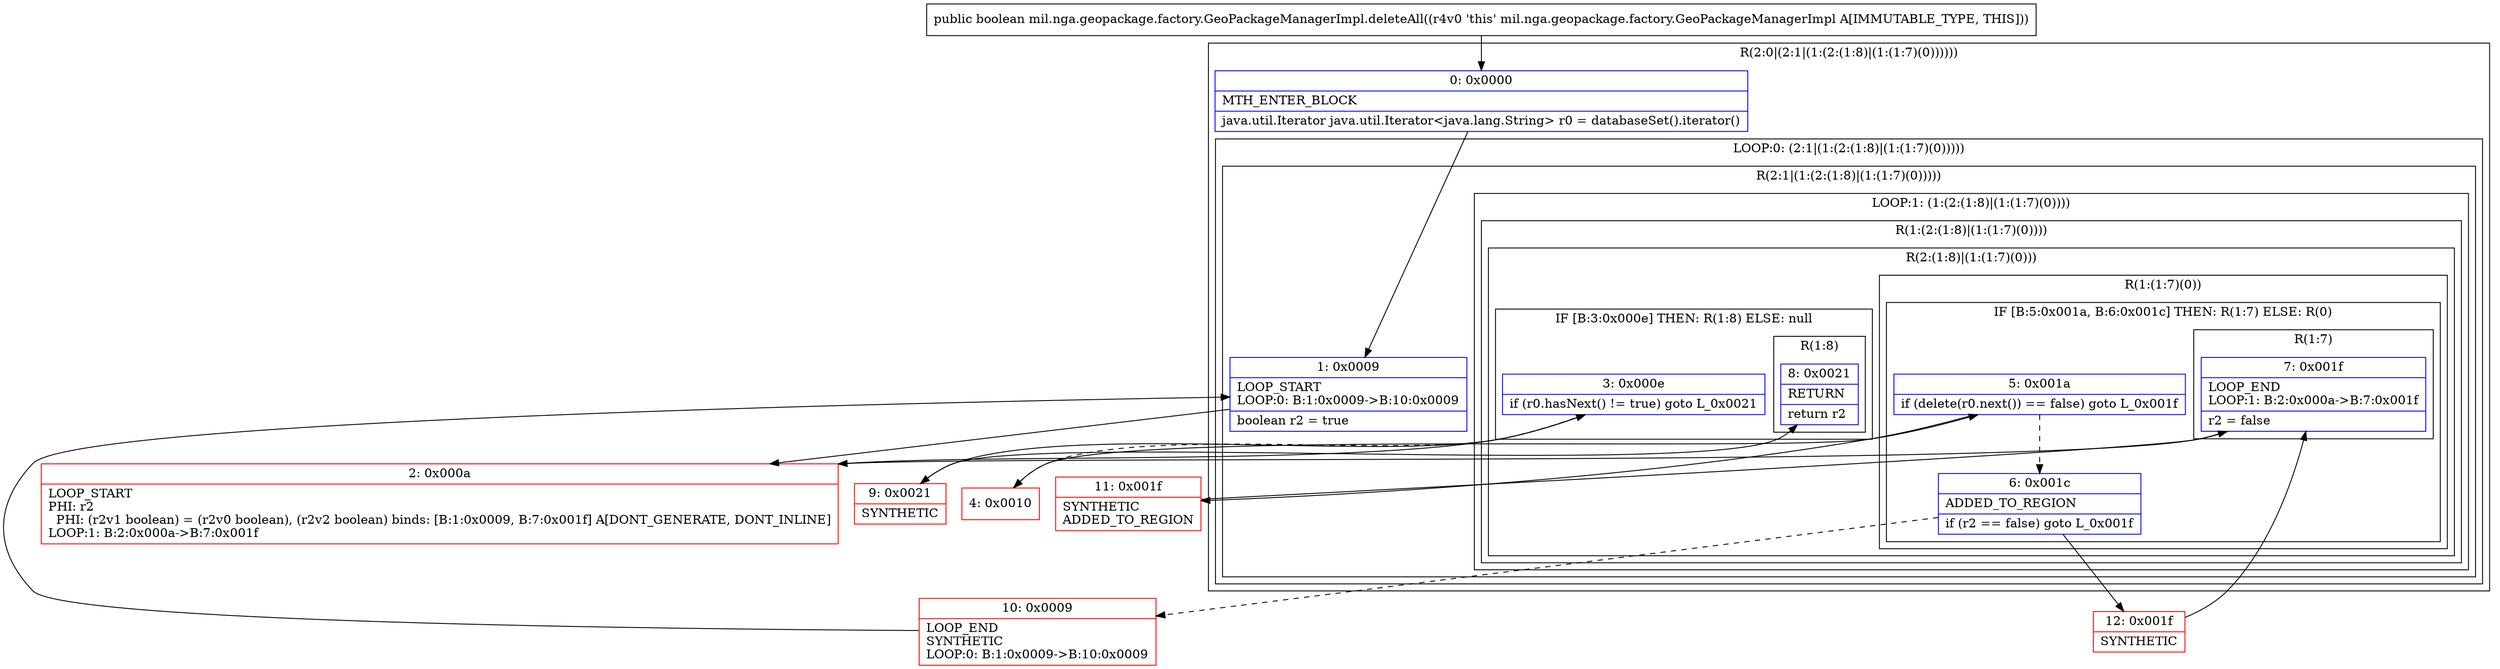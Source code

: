 digraph "CFG formil.nga.geopackage.factory.GeoPackageManagerImpl.deleteAll()Z" {
subgraph cluster_Region_1621684224 {
label = "R(2:0|(2:1|(1:(2:(1:8)|(1:(1:7)(0))))))";
node [shape=record,color=blue];
Node_0 [shape=record,label="{0\:\ 0x0000|MTH_ENTER_BLOCK\l|java.util.Iterator java.util.Iterator\<java.lang.String\> r0 = databaseSet().iterator()\l}"];
subgraph cluster_LoopRegion_1118310334 {
label = "LOOP:0: (2:1|(1:(2:(1:8)|(1:(1:7)(0)))))";
node [shape=record,color=blue];
subgraph cluster_Region_1047214723 {
label = "R(2:1|(1:(2:(1:8)|(1:(1:7)(0)))))";
node [shape=record,color=blue];
Node_1 [shape=record,label="{1\:\ 0x0009|LOOP_START\lLOOP:0: B:1:0x0009\-\>B:10:0x0009\l|boolean r2 = true\l}"];
subgraph cluster_LoopRegion_1083610606 {
label = "LOOP:1: (1:(2:(1:8)|(1:(1:7)(0))))";
node [shape=record,color=blue];
subgraph cluster_Region_579587290 {
label = "R(1:(2:(1:8)|(1:(1:7)(0))))";
node [shape=record,color=blue];
subgraph cluster_Region_2043860758 {
label = "R(2:(1:8)|(1:(1:7)(0)))";
node [shape=record,color=blue];
subgraph cluster_IfRegion_378525400 {
label = "IF [B:3:0x000e] THEN: R(1:8) ELSE: null";
node [shape=record,color=blue];
Node_3 [shape=record,label="{3\:\ 0x000e|if (r0.hasNext() != true) goto L_0x0021\l}"];
subgraph cluster_Region_1907738972 {
label = "R(1:8)";
node [shape=record,color=blue];
Node_8 [shape=record,label="{8\:\ 0x0021|RETURN\l|return r2\l}"];
}
}
subgraph cluster_Region_2072375917 {
label = "R(1:(1:7)(0))";
node [shape=record,color=blue];
subgraph cluster_IfRegion_1107837458 {
label = "IF [B:5:0x001a, B:6:0x001c] THEN: R(1:7) ELSE: R(0)";
node [shape=record,color=blue];
Node_5 [shape=record,label="{5\:\ 0x001a|if (delete(r0.next()) == false) goto L_0x001f\l}"];
Node_6 [shape=record,label="{6\:\ 0x001c|ADDED_TO_REGION\l|if (r2 == false) goto L_0x001f\l}"];
subgraph cluster_Region_426042814 {
label = "R(1:7)";
node [shape=record,color=blue];
Node_7 [shape=record,label="{7\:\ 0x001f|LOOP_END\lLOOP:1: B:2:0x000a\-\>B:7:0x001f\l|r2 = false\l}"];
}
subgraph cluster_Region_256389398 {
label = "R(0)";
node [shape=record,color=blue];
}
}
}
}
}
}
}
}
}
Node_2 [shape=record,color=red,label="{2\:\ 0x000a|LOOP_START\lPHI: r2 \l  PHI: (r2v1 boolean) = (r2v0 boolean), (r2v2 boolean) binds: [B:1:0x0009, B:7:0x001f] A[DONT_GENERATE, DONT_INLINE]\lLOOP:1: B:2:0x000a\-\>B:7:0x001f\l}"];
Node_4 [shape=record,color=red,label="{4\:\ 0x0010}"];
Node_9 [shape=record,color=red,label="{9\:\ 0x0021|SYNTHETIC\l}"];
Node_10 [shape=record,color=red,label="{10\:\ 0x0009|LOOP_END\lSYNTHETIC\lLOOP:0: B:1:0x0009\-\>B:10:0x0009\l}"];
Node_11 [shape=record,color=red,label="{11\:\ 0x001f|SYNTHETIC\lADDED_TO_REGION\l}"];
Node_12 [shape=record,color=red,label="{12\:\ 0x001f|SYNTHETIC\l}"];
MethodNode[shape=record,label="{public boolean mil.nga.geopackage.factory.GeoPackageManagerImpl.deleteAll((r4v0 'this' mil.nga.geopackage.factory.GeoPackageManagerImpl A[IMMUTABLE_TYPE, THIS])) }"];
MethodNode -> Node_0;
Node_0 -> Node_1;
Node_1 -> Node_2;
Node_3 -> Node_4[style=dashed];
Node_3 -> Node_9;
Node_5 -> Node_6[style=dashed];
Node_5 -> Node_11;
Node_6 -> Node_10[style=dashed];
Node_6 -> Node_12;
Node_7 -> Node_2;
Node_2 -> Node_3;
Node_4 -> Node_5;
Node_9 -> Node_8;
Node_10 -> Node_1;
Node_11 -> Node_7;
Node_12 -> Node_7;
}

